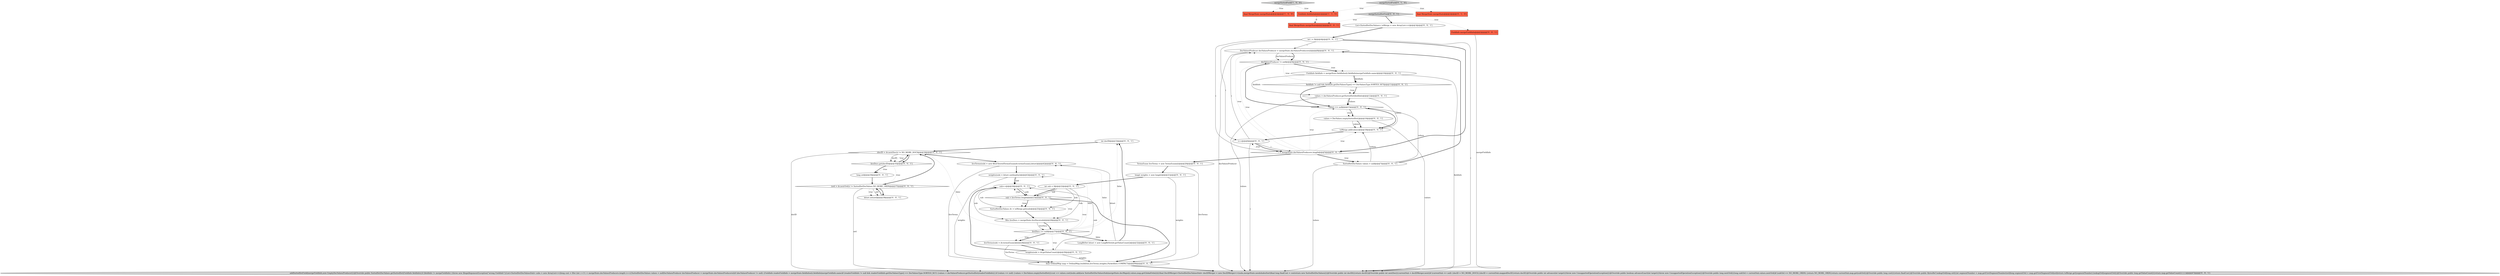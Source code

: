 digraph {
24 [style = filled, label = "int docID@@@33@@@['0', '0', '1']", fillcolor = white, shape = ellipse image = "AAA0AAABBB3BBB"];
13 [style = filled, label = "mergeSortedSetField['0', '0', '1']", fillcolor = lightgray, shape = diamond image = "AAA0AAABBB3BBB"];
2 [style = filled, label = "mergeSortedField['1', '0', '0']", fillcolor = lightgray, shape = diamond image = "AAA0AAABBB1BBB"];
5 [style = filled, label = "FieldInfo mergeFieldInfo@@@2@@@['0', '0', '1']", fillcolor = tomato, shape = box image = "AAA0AAABBB3BBB"];
31 [style = filled, label = "liveTerms(sub( = dv.termsEnum()@@@28@@@['0', '0', '1']", fillcolor = white, shape = ellipse image = "AAA0AAABBB3BBB"];
36 [style = filled, label = "liveDocs == null@@@27@@@['0', '0', '1']", fillcolor = white, shape = diamond image = "AAA0AAABBB3BBB"];
7 [style = filled, label = "weights(sub( = bitset.cardinality()@@@43@@@['0', '0', '1']", fillcolor = white, shape = ellipse image = "AAA0AAABBB3BBB"];
19 [style = filled, label = "liveDocs.get(docID)@@@35@@@['0', '0', '1']", fillcolor = white, shape = diamond image = "AAA0AAABBB3BBB"];
35 [style = filled, label = "final MergeState mergeState@@@2@@@['0', '0', '1']", fillcolor = tomato, shape = box image = "AAA0AAABBB3BBB"];
32 [style = filled, label = "fieldInfo != null && fieldInfo.getDocValuesType() == DocValuesType.SORTED_SET@@@11@@@['0', '0', '1']", fillcolor = white, shape = diamond image = "AAA0AAABBB3BBB"];
10 [style = filled, label = "(docID = dv.nextDoc()) != NO_MORE_DOCS@@@34@@@['0', '0', '1']", fillcolor = white, shape = diamond image = "AAA0AAABBB3BBB"];
39 [style = filled, label = "FieldInfo fieldInfo = mergeState.fieldInfos(i(.fieldInfo(mergeFieldInfo.name)@@@10@@@['0', '0', '1']", fillcolor = white, shape = ellipse image = "AAA0AAABBB3BBB"];
38 [style = filled, label = "SortedSetDocValues values = null@@@7@@@['0', '0', '1']", fillcolor = white, shape = ellipse image = "AAA0AAABBB3BBB"];
18 [style = filled, label = "int i = 0@@@4@@@['0', '0', '1']", fillcolor = white, shape = ellipse image = "AAA0AAABBB3BBB"];
6 [style = filled, label = "LongBitSet bitset = new LongBitSet(dv.getValueCount())@@@32@@@['0', '0', '1']", fillcolor = white, shape = ellipse image = "AAA0AAABBB3BBB"];
14 [style = filled, label = "docValuesProducer != null@@@9@@@['0', '0', '1']", fillcolor = white, shape = diamond image = "AAA0AAABBB3BBB"];
26 [style = filled, label = "Bits liveDocs = mergeState.liveDocs(sub(@@@26@@@['0', '0', '1']", fillcolor = white, shape = ellipse image = "AAA0AAABBB3BBB"];
4 [style = filled, label = "mergeSortedField['0', '1', '0']", fillcolor = lightgray, shape = diamond image = "AAA0AAABBB2BBB"];
41 [style = filled, label = "DocValuesProducer docValuesProducer = mergeState.docValuesProducers(i(@@@8@@@['0', '0', '1']", fillcolor = white, shape = ellipse image = "AAA0AAABBB3BBB"];
21 [style = filled, label = "final OrdinalMap map = OrdinalMap.build(this,liveTerms,weights,PackedInts.COMPACT)@@@46@@@['0', '0', '1']", fillcolor = white, shape = ellipse image = "AAA0AAABBB3BBB"];
33 [style = filled, label = "values = docValuesProducer.getSortedSet(fieldInfo)@@@12@@@['0', '0', '1']", fillcolor = white, shape = ellipse image = "AAA0AAABBB3BBB"];
20 [style = filled, label = "(ord = dv.nextOrd()) != SortedSetDocValues.NO_MORE_ORDS@@@37@@@['0', '0', '1']", fillcolor = white, shape = diamond image = "AAA0AAABBB3BBB"];
40 [style = filled, label = "i < mergeState.docValuesProducers.length@@@5@@@['0', '0', '1']", fillcolor = white, shape = diamond image = "AAA0AAABBB3BBB"];
28 [style = filled, label = "sub < liveTerms.length@@@23@@@['0', '0', '1']", fillcolor = white, shape = diamond image = "AAA0AAABBB3BBB"];
12 [style = filled, label = "values == null@@@15@@@['0', '0', '1']", fillcolor = white, shape = diamond image = "AAA0AAABBB3BBB"];
3 [style = filled, label = "final MergeState mergeState@@@2@@@['0', '1', '0']", fillcolor = tomato, shape = box image = "AAA0AAABBB2BBB"];
15 [style = filled, label = "values = DocValues.emptySortedSet()@@@16@@@['0', '0', '1']", fillcolor = white, shape = ellipse image = "AAA0AAABBB3BBB"];
29 [style = filled, label = "SortedSetDocValues dv = toMerge.get(sub)@@@25@@@['0', '0', '1']", fillcolor = white, shape = ellipse image = "AAA0AAABBB3BBB"];
23 [style = filled, label = "List<SortedSetDocValues> toMerge = new ArrayList<>()@@@3@@@['0', '0', '1']", fillcolor = white, shape = ellipse image = "AAA0AAABBB3BBB"];
25 [style = filled, label = "int sub = 0@@@22@@@['0', '0', '1']", fillcolor = white, shape = ellipse image = "AAA0AAABBB3BBB"];
30 [style = filled, label = "toMerge.add(values)@@@18@@@['0', '0', '1']", fillcolor = white, shape = ellipse image = "AAA0AAABBB3BBB"];
8 [style = filled, label = "sub++@@@24@@@['0', '0', '1']", fillcolor = white, shape = ellipse image = "AAA0AAABBB3BBB"];
1 [style = filled, label = "FieldInfo fieldInfo@@@2@@@['1', '1', '0']", fillcolor = tomato, shape = box image = "AAA0AAABBB1BBB"];
9 [style = filled, label = "bitset.set(ord)@@@38@@@['0', '0', '1']", fillcolor = white, shape = ellipse image = "AAA0AAABBB3BBB"];
34 [style = filled, label = "long(( weights = new long((((@@@21@@@['0', '0', '1']", fillcolor = white, shape = ellipse image = "AAA0AAABBB3BBB"];
37 [style = filled, label = "i++@@@6@@@['0', '0', '1']", fillcolor = white, shape = ellipse image = "AAA0AAABBB3BBB"];
22 [style = filled, label = "long ord@@@36@@@['0', '0', '1']", fillcolor = white, shape = ellipse image = "AAA0AAABBB3BBB"];
27 [style = filled, label = "weights(sub( = dv.getValueCount()@@@29@@@['0', '0', '1']", fillcolor = white, shape = ellipse image = "AAA0AAABBB3BBB"];
0 [style = filled, label = "final MergeState mergeState@@@2@@@['1', '0', '0']", fillcolor = tomato, shape = box image = "AAA0AAABBB1BBB"];
17 [style = filled, label = "liveTerms(sub( = new BitsFilteredTermsEnum(dv.termsEnum(),bitset)@@@42@@@['0', '0', '1']", fillcolor = white, shape = ellipse image = "AAA0AAABBB3BBB"];
11 [style = filled, label = "addSortedSetField(mergeFieldInfo,new EmptyDocValuesProducer(){@Override public SortedSetDocValues getSortedSet(FieldInfo fieldInfo){if (fieldInfo != mergeFieldInfo) {throw new IllegalArgumentException(\"wrong FieldInfo\")}List<SortedSetDocValuesSub> subs = new ArrayList<>()long cost = 0for (int i = 0 i < mergeState.docValuesProducers.length i++){SortedSetDocValues values = nullDocValuesProducer docValuesProducer = mergeState.docValuesProducers(i(if (docValuesProducer != null) {FieldInfo readerFieldInfo = mergeState.fieldInfos(i(.fieldInfo(mergeFieldInfo.name)if (readerFieldInfo != null && readerFieldInfo.getDocValuesType() == DocValuesType.SORTED_SET) {values = docValuesProducer.getSortedSet(readerFieldInfo)}}if (values == null) {values = DocValues.emptySortedSet()}cost += values.cost()subs.add(new SortedSetDocValuesSub(mergeState.docMaps(i(,values,map.getGlobalOrds(i)))}final DocIDMerger<SortedSetDocValuesSub> docIDMerger = new DocIDMerger<>(subs,mergeState.needsIndexSort)final long finalCost = costreturn new SortedSetDocValues(){@Override public int docID(){return docID}@Override public int nextDoc(){currentSub = docIDMerger.next()if (currentSub == null) {docID = NO_MORE_DOCS}{docID = currentSub.mappedDocID}return docID}@Override public int advance(int target){throw new UnsupportedOperationException()}@Override public boolean advanceExact(int target){throw new UnsupportedOperationException()}@Override public long nextOrd(){long subOrd = currentSub.values.nextOrd()if (subOrd == NO_MORE_ORDS) {return NO_MORE_ORDS}return currentSub.map.get(subOrd)}@Override public long cost(){return finalCost}@Override public BytesRef lookupOrd(long ord){int segmentNumber = map.getFirstSegmentNumber(ord)long segmentOrd = map.getFirstSegmentOrd(ord)return toMerge.get(segmentNumber).lookupOrd(segmentOrd)}@Override public long getValueCount(){return map.getValueCount()}}}})@@@47@@@['0', '0', '1']", fillcolor = lightgray, shape = ellipse image = "AAA0AAABBB3BBB"];
16 [style = filled, label = "TermsEnum liveTerms = new TermsEnum((((@@@20@@@['0', '0', '1']", fillcolor = white, shape = ellipse image = "AAA0AAABBB3BBB"];
14->32 [style = dotted, label="true"];
4->1 [style = dotted, label="true"];
36->7 [style = dotted, label="false"];
20->9 [style = bold, label=""];
32->12 [style = bold, label=""];
10->19 [style = bold, label=""];
18->37 [style = solid, label="i"];
12->15 [style = dotted, label="true"];
13->5 [style = dotted, label="true"];
10->17 [style = bold, label=""];
38->41 [style = bold, label=""];
36->10 [style = dotted, label="false"];
18->41 [style = solid, label="i"];
40->38 [style = bold, label=""];
40->37 [style = dotted, label="true"];
7->8 [style = bold, label=""];
7->21 [style = solid, label="weights"];
13->35 [style = dotted, label="true"];
33->11 [style = solid, label="values"];
28->21 [style = bold, label=""];
40->16 [style = bold, label=""];
14->39 [style = dotted, label="true"];
36->17 [style = dotted, label="false"];
39->32 [style = solid, label="fieldInfo"];
27->21 [style = solid, label="weights"];
40->41 [style = dotted, label="true"];
24->10 [style = bold, label=""];
36->6 [style = bold, label=""];
8->28 [style = bold, label=""];
25->28 [style = bold, label=""];
2->0 [style = dotted, label="true"];
28->8 [style = dotted, label="true"];
16->21 [style = solid, label="liveTerms"];
25->26 [style = solid, label="sub"];
8->29 [style = solid, label="sub"];
5->11 [style = solid, label="mergeFieldInfo"];
39->11 [style = solid, label="fieldInfo"];
36->31 [style = bold, label=""];
16->34 [style = bold, label=""];
40->30 [style = dotted, label="true"];
28->36 [style = dotted, label="true"];
36->31 [style = dotted, label="true"];
25->28 [style = solid, label="sub"];
27->8 [style = solid, label="sub"];
20->11 [style = solid, label="ord"];
29->26 [style = bold, label=""];
28->29 [style = dotted, label="true"];
15->30 [style = solid, label="values"];
31->27 [style = bold, label=""];
36->24 [style = dotted, label="false"];
33->30 [style = solid, label="values"];
22->20 [style = bold, label=""];
21->11 [style = bold, label=""];
38->11 [style = solid, label="values"];
19->22 [style = dotted, label="true"];
41->14 [style = solid, label="docValuesProducer"];
41->11 [style = solid, label="docValuesProducer"];
14->39 [style = bold, label=""];
19->22 [style = bold, label=""];
27->8 [style = bold, label=""];
38->12 [style = solid, label="values"];
28->29 [style = bold, label=""];
10->19 [style = solid, label="docID"];
1->35 [style = dashed, label="0"];
20->9 [style = dotted, label="true"];
7->8 [style = solid, label="sub"];
37->40 [style = solid, label="i"];
31->21 [style = solid, label="liveTerms"];
18->40 [style = bold, label=""];
40->38 [style = dotted, label="true"];
6->24 [style = bold, label=""];
19->10 [style = bold, label=""];
9->20 [style = bold, label=""];
33->12 [style = bold, label=""];
32->33 [style = bold, label=""];
32->33 [style = dotted, label="true"];
40->14 [style = dotted, label="true"];
25->29 [style = solid, label="sub"];
4->3 [style = dotted, label="true"];
17->21 [style = solid, label="liveTerms"];
10->19 [style = dotted, label="true"];
37->11 [style = solid, label="i"];
39->32 [style = bold, label=""];
18->11 [style = solid, label="i"];
6->17 [style = solid, label="bitset"];
23->18 [style = bold, label=""];
33->12 [style = solid, label="values"];
41->14 [style = bold, label=""];
34->25 [style = bold, label=""];
36->27 [style = dotted, label="true"];
20->9 [style = solid, label="ord"];
15->11 [style = solid, label="values"];
37->41 [style = solid, label="i"];
10->11 [style = solid, label="docID"];
19->20 [style = dotted, label="true"];
34->21 [style = solid, label="weights"];
26->36 [style = bold, label=""];
12->15 [style = bold, label=""];
18->40 [style = solid, label="i"];
8->28 [style = solid, label="sub"];
12->30 [style = bold, label=""];
15->30 [style = bold, label=""];
30->37 [style = bold, label=""];
8->26 [style = solid, label="sub"];
20->10 [style = bold, label=""];
17->7 [style = bold, label=""];
26->36 [style = solid, label="liveDocs"];
2->1 [style = dotted, label="true"];
40->12 [style = dotted, label="true"];
28->26 [style = dotted, label="true"];
14->12 [style = bold, label=""];
13->23 [style = bold, label=""];
39->33 [style = solid, label="fieldInfo"];
36->6 [style = dotted, label="false"];
38->30 [style = solid, label="values"];
37->40 [style = bold, label=""];
}
